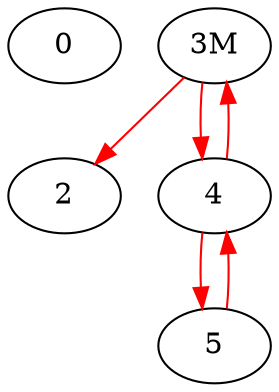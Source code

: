 Digraph G {
0;
2;
edge [color=red];
"3M"->2;
edge [color=black];
edge [color=red];
"3M"->4;
edge [color=black];
edge [color=red];
4->"3M";
edge [color=black];
edge [color=red];
4->5;
edge [color=black];
edge [color=red];
5->4;
edge [color=black];
}

